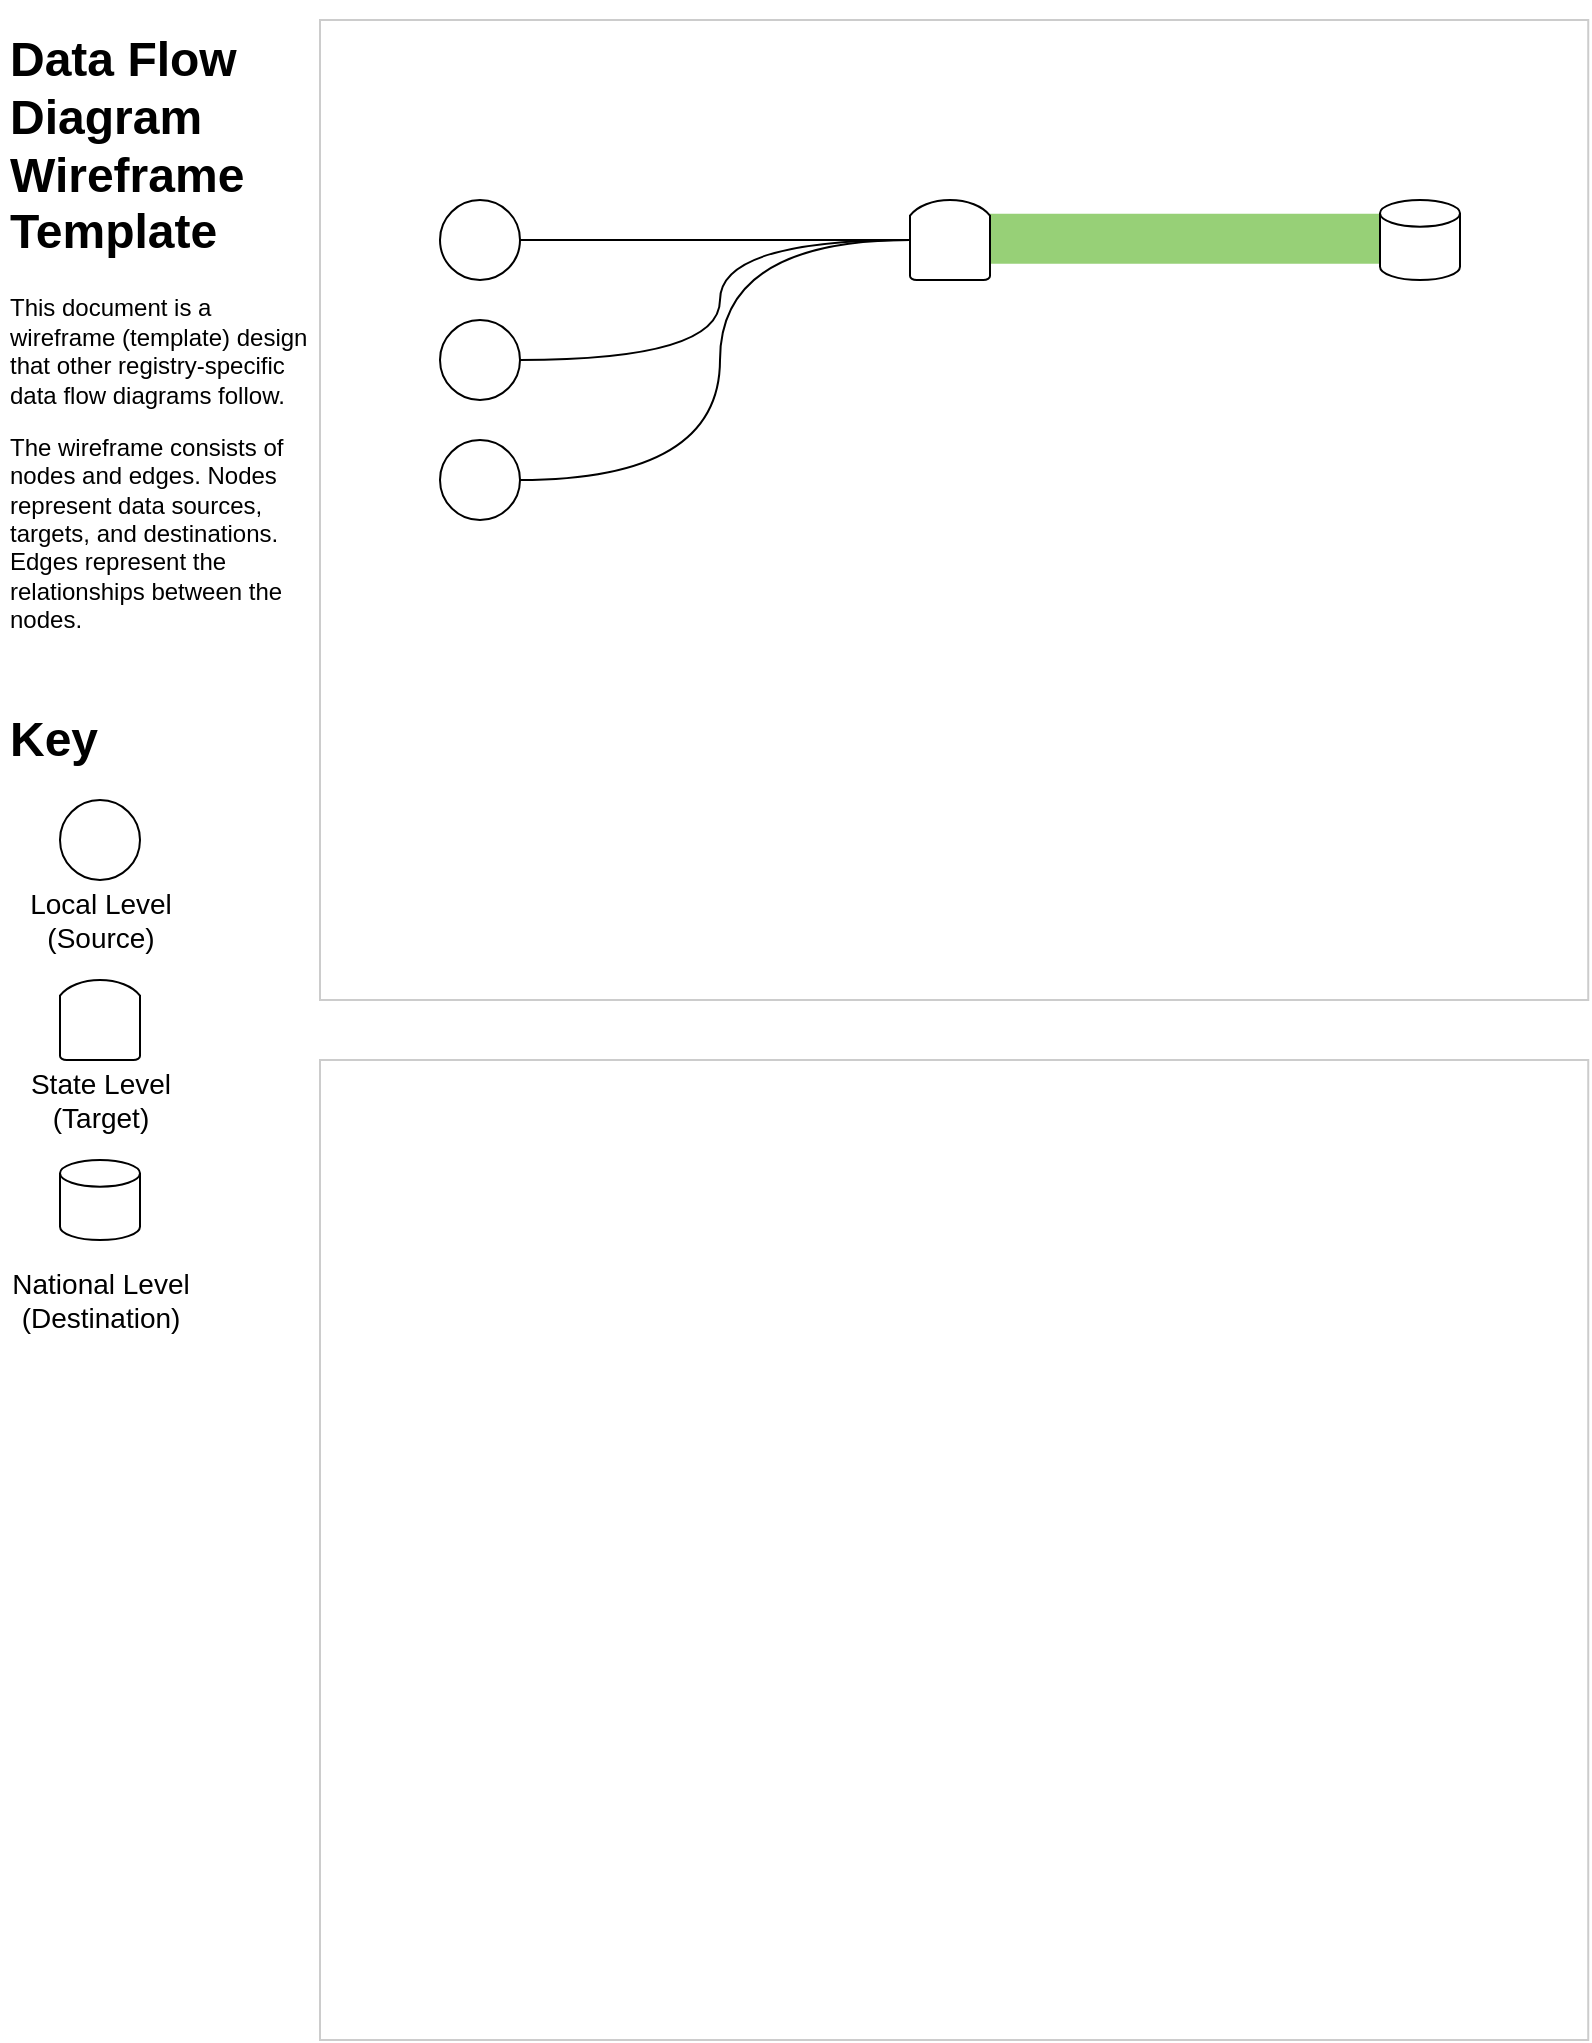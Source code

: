 <mxfile type="github" version="12.4.9">
  <diagram id="1LtGkpLCPf3KZeVMqJkY" name="Page-1">
    <mxGraphModel grid="1" dx="1117" dy="660" gridSize="10" guides="1" tooltips="1" connect="1" arrows="1" fold="1" page="1" pageScale="1" pageWidth="850" pageHeight="1100" math="0" shadow="0">
      <root>
        <mxCell id="0"/>
        <mxCell id="1" value="Text" parent="0" style="locked=1;"/>
        <mxCell id="eJA-KfrndEvYRp83sPR4-4" value="&lt;h1&gt;Data Flow Diagram Wireframe Template&lt;/h1&gt;&lt;p&gt;This document is a wireframe (template) design that other registry-specific data flow diagrams follow.&lt;/p&gt;&lt;p&gt;The wireframe consists of nodes and edges. Nodes represent data sources, targets, and destinations. Edges represent the relationships between the nodes.&lt;/p&gt;" parent="1" style="text;html=1;strokeColor=none;fillColor=none;spacing=5;spacingTop=-20;whiteSpace=wrap;overflow=hidden;rounded=0;" vertex="1">
          <mxGeometry as="geometry" x="40" y="40" width="160" height="320"/>
        </mxCell>
        <mxCell id="eJA-KfrndEvYRp83sPR4-5" value="&lt;h1&gt;Key&lt;/h1&gt;&lt;p&gt;&lt;/p&gt;" parent="1" style="text;html=1;strokeColor=none;fillColor=none;spacing=5;spacingTop=-20;whiteSpace=wrap;overflow=hidden;rounded=0;" vertex="1">
          <mxGeometry as="geometry" x="40" y="380" width="160" height="40"/>
        </mxCell>
        <mxCell id="eJA-KfrndEvYRp83sPR4-17" value="" parent="1" style="ellipse;whiteSpace=wrap;html=1;aspect=fixed;" vertex="1">
          <mxGeometry as="geometry" x="70" y="430" width="40" height="40"/>
        </mxCell>
        <mxCell id="eJA-KfrndEvYRp83sPR4-21" value="" parent="1" style="strokeWidth=1;html=1;shape=mxgraph.flowchart.delay;whiteSpace=wrap;rotation=-90;" vertex="1">
          <mxGeometry as="geometry" x="70" y="520" width="40" height="40"/>
        </mxCell>
        <mxCell id="eJA-KfrndEvYRp83sPR4-22" value="" parent="1" style="strokeWidth=1;html=1;shape=mxgraph.flowchart.database;whiteSpace=wrap;" vertex="1">
          <mxGeometry as="geometry" x="70" y="610" width="40" height="40"/>
        </mxCell>
        <mxCell id="eJA-KfrndEvYRp83sPR4-24" value="&lt;div&gt;Local Level&lt;/div&gt;&lt;div&gt;(Source)&lt;/div&gt;" parent="1" style="text;html=1;align=center;verticalAlign=middle;resizable=0;points=[];autosize=1;fontSize=14;" vertex="1">
          <mxGeometry as="geometry" x="45" y="470" width="90" height="40"/>
        </mxCell>
        <mxCell id="eJA-KfrndEvYRp83sPR4-27" value="&lt;div&gt;State Level&lt;/div&gt;&lt;div&gt;(Target)&lt;/div&gt;" parent="1" style="text;html=1;align=center;verticalAlign=middle;resizable=0;points=[];autosize=1;fontSize=14;" vertex="1">
          <mxGeometry as="geometry" x="45" y="560" width="90" height="40"/>
        </mxCell>
        <mxCell id="eJA-KfrndEvYRp83sPR4-28" value="&lt;div&gt;National Level&lt;/div&gt;&lt;div&gt;(Destination)&lt;/div&gt;" parent="1" style="text;html=1;align=center;verticalAlign=middle;resizable=0;points=[];autosize=1;fontSize=14;" vertex="1">
          <mxGeometry as="geometry" x="40" y="660" width="100" height="40"/>
        </mxCell>
        <mxCell id="Dlc9sbz_LcFVTC8bd_fI-2" value="Sample Paper" parent="0" style="locked=1;"/>
        <mxCell id="Dlc9sbz_LcFVTC8bd_fI-3" value="" parent="Dlc9sbz_LcFVTC8bd_fI-2" style="whiteSpace=wrap;html=1;aspect=fixed;fillColor=none;strokeColor=#CCCCCC;glass=0;" vertex="1">
          <mxGeometry as="geometry" x="200" y="40" width="634.12" height="490"/>
        </mxCell>
        <mxCell id="Dlc9sbz_LcFVTC8bd_fI-21" value="" parent="Dlc9sbz_LcFVTC8bd_fI-2" style="whiteSpace=wrap;html=1;aspect=fixed;fillColor=none;strokeColor=#CCCCCC;glass=0;" vertex="1">
          <mxGeometry as="geometry" x="200" y="560" width="634.12" height="490"/>
        </mxCell>
        <mxCell id="eJA-KfrndEvYRp83sPR4-3" value="Edges" parent="0" style=""/>
        <mxCell id="Dlc9sbz_LcFVTC8bd_fI-16" value="" parent="eJA-KfrndEvYRp83sPR4-3" style="curved=1;endArrow=none;html=1;exitX=1;exitY=0.5;exitDx=0;exitDy=0;entryX=0.5;entryY=0;entryDx=0;entryDy=0;entryPerimeter=0;endFill=0;" edge="1">
          <mxGeometry as="geometry" width="50" height="50" relative="1">
            <mxPoint as="sourcePoint" x="300" y="270"/>
            <mxPoint as="targetPoint" x="495" y="150"/>
            <Array as="points">
              <mxPoint x="400" y="270"/>
              <mxPoint x="400" y="150"/>
            </Array>
          </mxGeometry>
        </mxCell>
        <mxCell id="Dlc9sbz_LcFVTC8bd_fI-17" value="" parent="eJA-KfrndEvYRp83sPR4-3" style="curved=1;endArrow=none;html=1;exitX=1;exitY=0.5;exitDx=0;exitDy=0;endFill=0;entryX=0.5;entryY=0;entryDx=0;entryDy=0;entryPerimeter=0;" edge="1">
          <mxGeometry as="geometry" width="50" height="50" relative="1">
            <mxPoint as="sourcePoint" x="300" y="210"/>
            <mxPoint as="targetPoint" x="495" y="150"/>
            <Array as="points">
              <mxPoint x="400" y="210"/>
              <mxPoint x="400" y="150"/>
            </Array>
          </mxGeometry>
        </mxCell>
        <mxCell id="Dlc9sbz_LcFVTC8bd_fI-18" value="" parent="eJA-KfrndEvYRp83sPR4-3" style="curved=1;endArrow=none;html=1;exitX=1;exitY=0.5;exitDx=0;exitDy=0;endFill=0;entryX=0.5;entryY=0;entryDx=0;entryDy=0;entryPerimeter=0;" edge="1">
          <mxGeometry as="geometry" width="50" height="50" relative="1">
            <mxPoint as="sourcePoint" x="300" y="150"/>
            <mxPoint as="targetPoint" x="495" y="150"/>
            <Array as="points"/>
          </mxGeometry>
        </mxCell>
        <mxCell id="Dlc9sbz_LcFVTC8bd_fI-19" value="" parent="eJA-KfrndEvYRp83sPR4-3" style="curved=1;endArrow=none;html=1;exitX=1;exitY=0.5;exitDx=0;exitDy=0;endFill=0;entryX=0.5;entryY=0;entryDx=0;entryDy=0;entryPerimeter=0;fillColor=#d5e8d4;strokeColor=#97D077;strokeWidth=25;" edge="1">
          <mxGeometry as="geometry" width="50" height="50" relative="1">
            <mxPoint as="sourcePoint" x="535" y="149.41"/>
            <mxPoint as="targetPoint" x="730" y="149.41"/>
            <Array as="points"/>
          </mxGeometry>
        </mxCell>
        <mxCell id="eJA-KfrndEvYRp83sPR4-2" value="Nodes" parent="0" style=""/>
        <mxCell id="Dlc9sbz_LcFVTC8bd_fI-7" value="" parent="eJA-KfrndEvYRp83sPR4-2" style="ellipse;whiteSpace=wrap;html=1;aspect=fixed;" vertex="1">
          <mxGeometry as="geometry" x="260.0" y="130" width="40" height="40"/>
        </mxCell>
        <mxCell id="Dlc9sbz_LcFVTC8bd_fI-8" value="" parent="eJA-KfrndEvYRp83sPR4-2" style="strokeWidth=1;html=1;shape=mxgraph.flowchart.delay;whiteSpace=wrap;rotation=-90;" vertex="1">
          <mxGeometry as="geometry" x="495" y="130" width="40" height="40"/>
        </mxCell>
        <mxCell id="Dlc9sbz_LcFVTC8bd_fI-9" value="" parent="eJA-KfrndEvYRp83sPR4-2" style="strokeWidth=1;html=1;shape=mxgraph.flowchart.database;whiteSpace=wrap;" vertex="1">
          <mxGeometry as="geometry" x="730" y="130" width="40" height="40"/>
        </mxCell>
        <mxCell id="Dlc9sbz_LcFVTC8bd_fI-10" value="" parent="eJA-KfrndEvYRp83sPR4-2" style="ellipse;whiteSpace=wrap;html=1;aspect=fixed;" vertex="1">
          <mxGeometry as="geometry" x="260" y="190" width="40" height="40"/>
        </mxCell>
        <mxCell id="Dlc9sbz_LcFVTC8bd_fI-11" value="" parent="eJA-KfrndEvYRp83sPR4-2" style="ellipse;whiteSpace=wrap;html=1;aspect=fixed;" vertex="1">
          <mxGeometry as="geometry" x="260" y="250" width="40" height="40"/>
        </mxCell>
      </root>
    </mxGraphModel>
  </diagram>
</mxfile>
